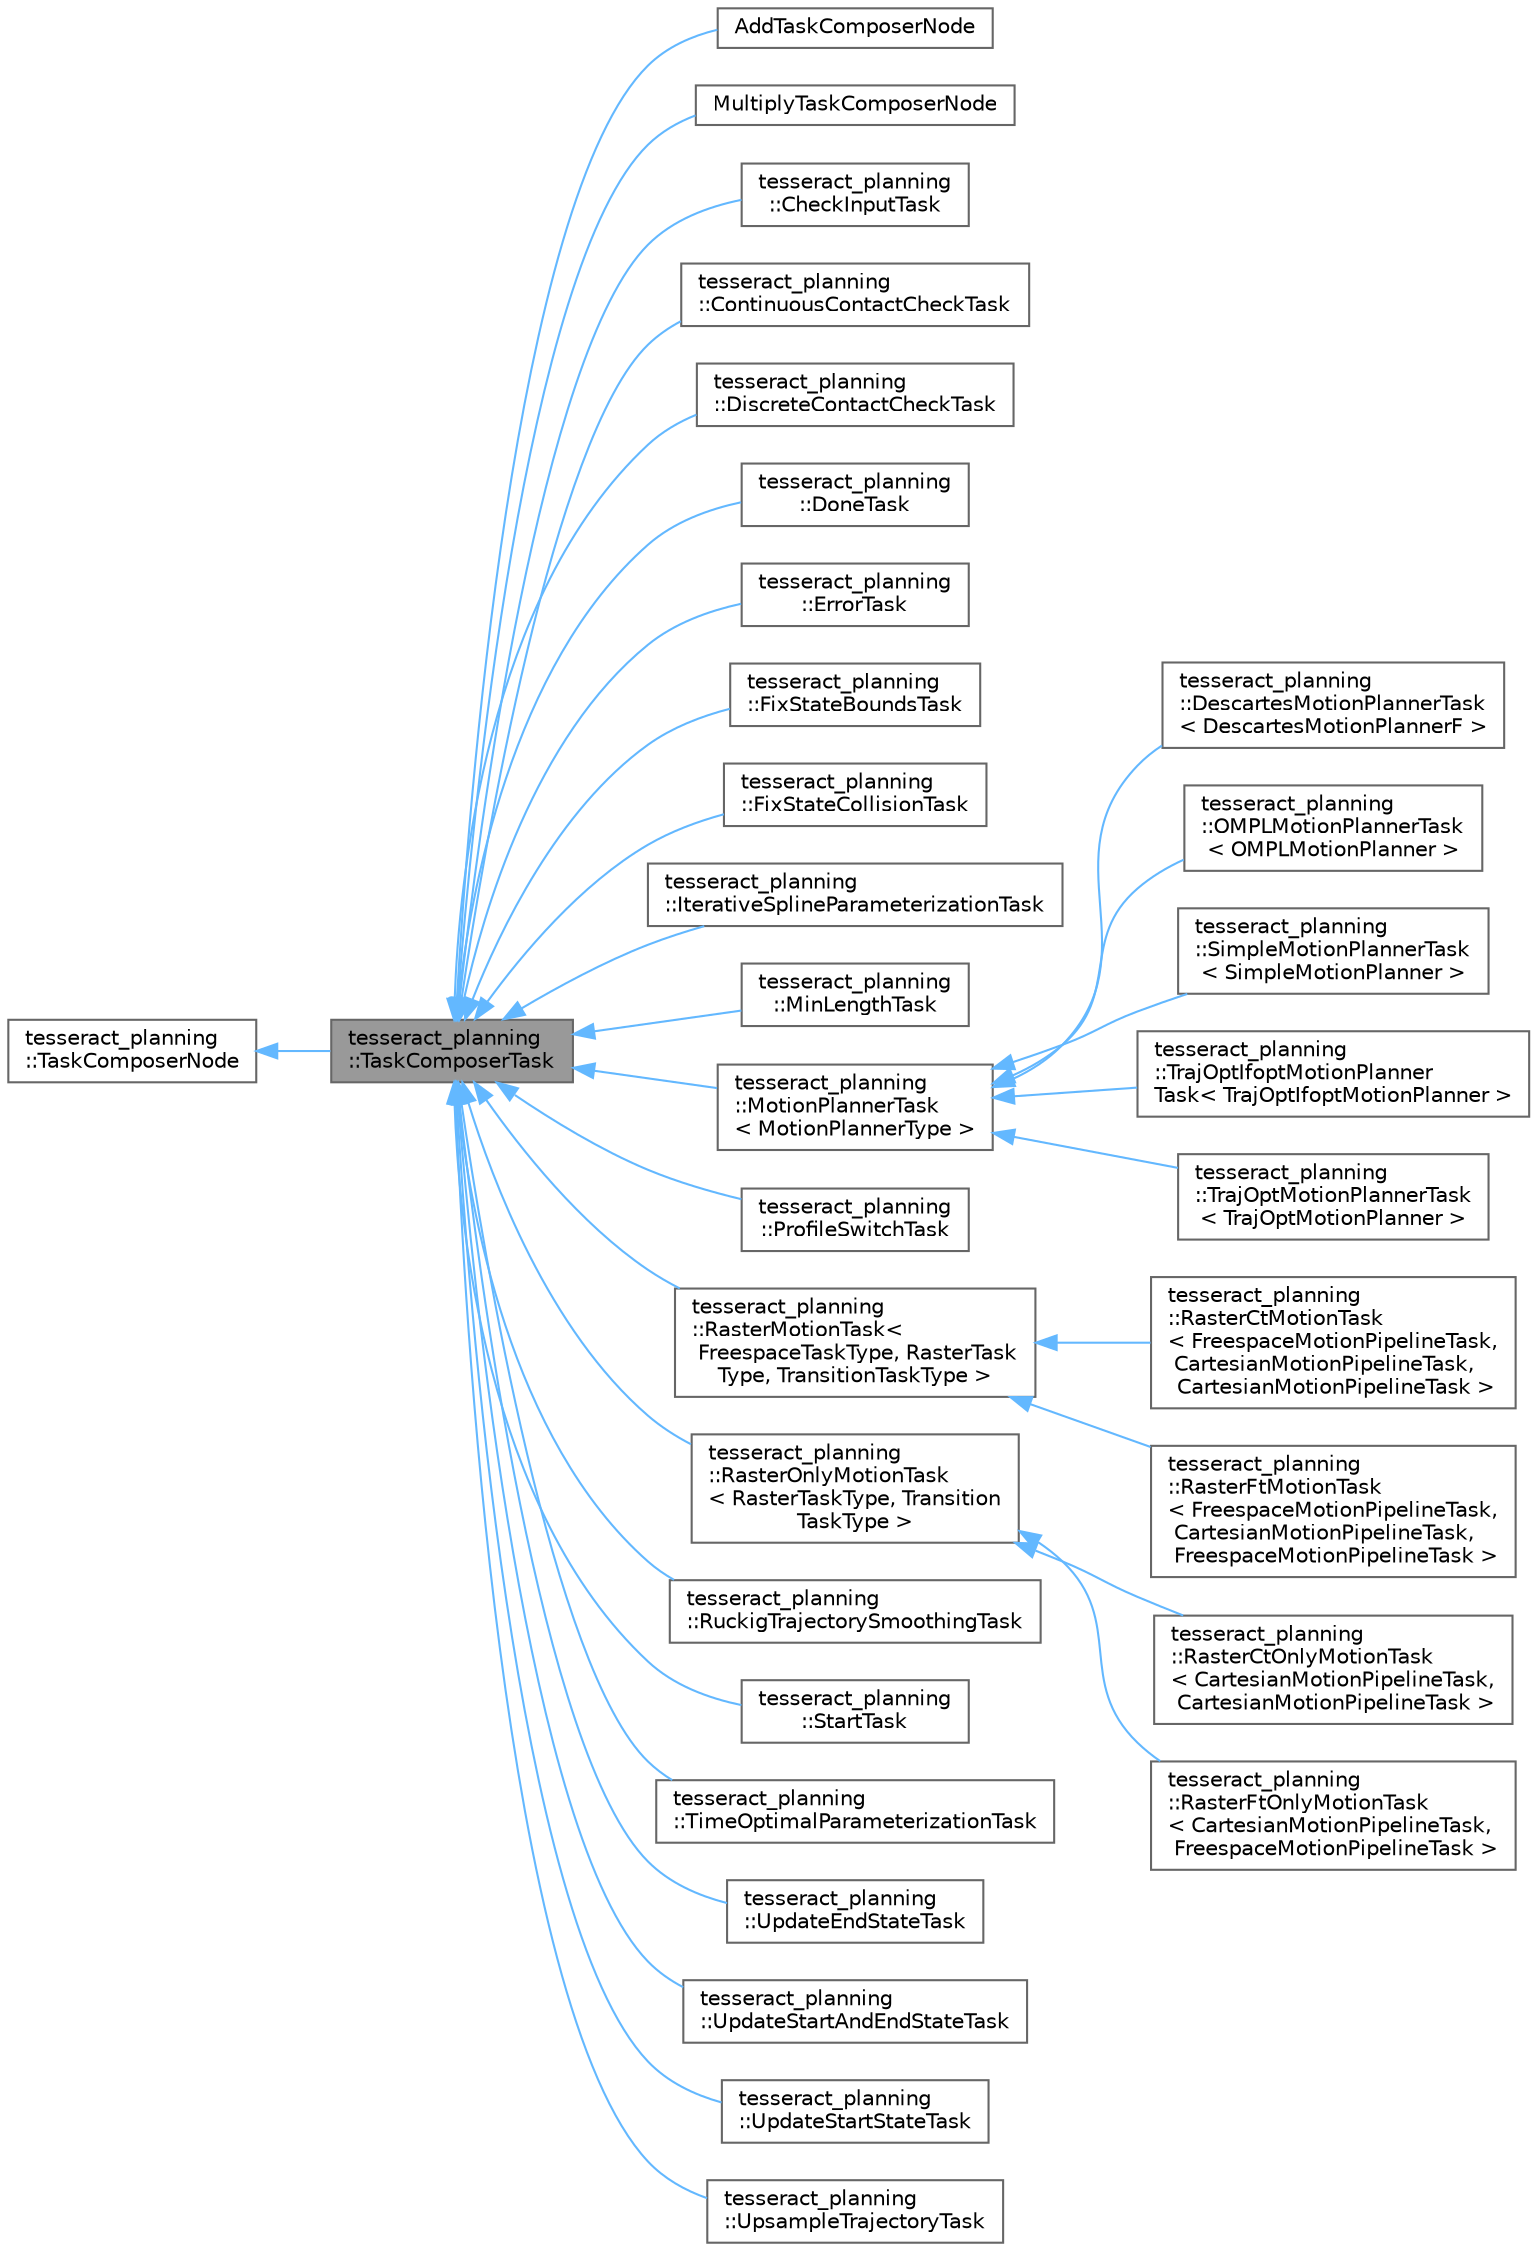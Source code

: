 digraph "tesseract_planning::TaskComposerTask"
{
 // LATEX_PDF_SIZE
  bgcolor="transparent";
  edge [fontname=Helvetica,fontsize=10,labelfontname=Helvetica,labelfontsize=10];
  node [fontname=Helvetica,fontsize=10,shape=box,height=0.2,width=0.4];
  rankdir="LR";
  Node1 [label="tesseract_planning\l::TaskComposerTask",height=0.2,width=0.4,color="gray40", fillcolor="grey60", style="filled", fontcolor="black",tooltip=" "];
  Node2 -> Node1 [dir="back",color="steelblue1",style="solid"];
  Node2 [label="tesseract_planning\l::TaskComposerNode",height=0.2,width=0.4,color="gray40", fillcolor="white", style="filled",URL="$de/d23/classtesseract__planning_1_1TaskComposerNode.html",tooltip="Represents a node the pipeline to be executed."];
  Node1 -> Node3 [dir="back",color="steelblue1",style="solid"];
  Node3 [label="AddTaskComposerNode",height=0.2,width=0.4,color="gray40", fillcolor="white", style="filled",URL="$d6/d85/classAddTaskComposerNode.html",tooltip=" "];
  Node1 -> Node4 [dir="back",color="steelblue1",style="solid"];
  Node4 [label="MultiplyTaskComposerNode",height=0.2,width=0.4,color="gray40", fillcolor="white", style="filled",URL="$d1/de8/classMultiplyTaskComposerNode.html",tooltip=" "];
  Node1 -> Node5 [dir="back",color="steelblue1",style="solid"];
  Node5 [label="tesseract_planning\l::CheckInputTask",height=0.2,width=0.4,color="gray40", fillcolor="white", style="filled",URL="$de/d24/classtesseract__planning_1_1CheckInputTask.html",tooltip=" "];
  Node1 -> Node6 [dir="back",color="steelblue1",style="solid"];
  Node6 [label="tesseract_planning\l::ContinuousContactCheckTask",height=0.2,width=0.4,color="gray40", fillcolor="white", style="filled",URL="$d0/dc5/classtesseract__planning_1_1ContinuousContactCheckTask.html",tooltip=" "];
  Node1 -> Node7 [dir="back",color="steelblue1",style="solid"];
  Node7 [label="tesseract_planning\l::DiscreteContactCheckTask",height=0.2,width=0.4,color="gray40", fillcolor="white", style="filled",URL="$d0/ddd/classtesseract__planning_1_1DiscreteContactCheckTask.html",tooltip=" "];
  Node1 -> Node8 [dir="back",color="steelblue1",style="solid"];
  Node8 [label="tesseract_planning\l::DoneTask",height=0.2,width=0.4,color="gray40", fillcolor="white", style="filled",URL="$da/da8/classtesseract__planning_1_1DoneTask.html",tooltip=" "];
  Node1 -> Node9 [dir="back",color="steelblue1",style="solid"];
  Node9 [label="tesseract_planning\l::ErrorTask",height=0.2,width=0.4,color="gray40", fillcolor="white", style="filled",URL="$d6/d3d/classtesseract__planning_1_1ErrorTask.html",tooltip=" "];
  Node1 -> Node10 [dir="back",color="steelblue1",style="solid"];
  Node10 [label="tesseract_planning\l::FixStateBoundsTask",height=0.2,width=0.4,color="gray40", fillcolor="white", style="filled",URL="$de/ddd/classtesseract__planning_1_1FixStateBoundsTask.html",tooltip="This task modifies the const input instructions in order to push waypoints that are outside of their ..."];
  Node1 -> Node11 [dir="back",color="steelblue1",style="solid"];
  Node11 [label="tesseract_planning\l::FixStateCollisionTask",height=0.2,width=0.4,color="gray40", fillcolor="white", style="filled",URL="$d9/dd2/classtesseract__planning_1_1FixStateCollisionTask.html",tooltip="This task modifies the const input instructions in order to push waypoints that are in collision out ..."];
  Node1 -> Node12 [dir="back",color="steelblue1",style="solid"];
  Node12 [label="tesseract_planning\l::IterativeSplineParameterizationTask",height=0.2,width=0.4,color="gray40", fillcolor="white", style="filled",URL="$de/d1a/classtesseract__planning_1_1IterativeSplineParameterizationTask.html",tooltip=" "];
  Node1 -> Node13 [dir="back",color="steelblue1",style="solid"];
  Node13 [label="tesseract_planning\l::MinLengthTask",height=0.2,width=0.4,color="gray40", fillcolor="white", style="filled",URL="$d2/d89/classtesseract__planning_1_1MinLengthTask.html",tooltip=" "];
  Node1 -> Node14 [dir="back",color="steelblue1",style="solid"];
  Node14 [label="tesseract_planning\l::MotionPlannerTask\l\< MotionPlannerType \>",height=0.2,width=0.4,color="gray40", fillcolor="white", style="filled",URL="$d0/d05/classtesseract__planning_1_1MotionPlannerTask.html",tooltip=" "];
  Node14 -> Node15 [dir="back",color="steelblue1",style="solid"];
  Node15 [label="tesseract_planning\l::DescartesMotionPlannerTask\l\< DescartesMotionPlannerF \>",height=0.2,width=0.4,color="gray40", fillcolor="white", style="filled",URL="$d1/d6c/classtesseract__planning_1_1DescartesMotionPlannerTask.html",tooltip=" "];
  Node14 -> Node16 [dir="back",color="steelblue1",style="solid"];
  Node16 [label="tesseract_planning\l::OMPLMotionPlannerTask\l\< OMPLMotionPlanner \>",height=0.2,width=0.4,color="gray40", fillcolor="white", style="filled",URL="$df/de8/classtesseract__planning_1_1OMPLMotionPlannerTask.html",tooltip=" "];
  Node14 -> Node17 [dir="back",color="steelblue1",style="solid"];
  Node17 [label="tesseract_planning\l::SimpleMotionPlannerTask\l\< SimpleMotionPlanner \>",height=0.2,width=0.4,color="gray40", fillcolor="white", style="filled",URL="$d1/d1f/classtesseract__planning_1_1SimpleMotionPlannerTask.html",tooltip=" "];
  Node14 -> Node18 [dir="back",color="steelblue1",style="solid"];
  Node18 [label="tesseract_planning\l::TrajOptIfoptMotionPlanner\lTask\< TrajOptIfoptMotionPlanner \>",height=0.2,width=0.4,color="gray40", fillcolor="white", style="filled",URL="$da/d5f/classtesseract__planning_1_1TrajOptIfoptMotionPlannerTask.html",tooltip=" "];
  Node14 -> Node19 [dir="back",color="steelblue1",style="solid"];
  Node19 [label="tesseract_planning\l::TrajOptMotionPlannerTask\l\< TrajOptMotionPlanner \>",height=0.2,width=0.4,color="gray40", fillcolor="white", style="filled",URL="$d1/d2f/classtesseract__planning_1_1TrajOptMotionPlannerTask.html",tooltip=" "];
  Node1 -> Node20 [dir="back",color="steelblue1",style="solid"];
  Node20 [label="tesseract_planning\l::ProfileSwitchTask",height=0.2,width=0.4,color="gray40", fillcolor="white", style="filled",URL="$d7/d83/classtesseract__planning_1_1ProfileSwitchTask.html",tooltip="This task simply returns a value specified in the composite profile. This can be used to switch execu..."];
  Node1 -> Node21 [dir="back",color="steelblue1",style="solid"];
  Node21 [label="tesseract_planning\l::RasterMotionTask\<\l FreespaceTaskType, RasterTask\lType, TransitionTaskType \>",height=0.2,width=0.4,color="gray40", fillcolor="white", style="filled",URL="$d2/d21/classtesseract__planning_1_1RasterMotionTask.html",tooltip="The RasterCtMotionTask class."];
  Node21 -> Node22 [dir="back",color="steelblue1",style="solid"];
  Node22 [label="tesseract_planning\l::RasterCtMotionTask\l\< FreespaceMotionPipelineTask,\l CartesianMotionPipelineTask,\l CartesianMotionPipelineTask \>",height=0.2,width=0.4,color="gray40", fillcolor="white", style="filled",URL="$dd/d32/classtesseract__planning_1_1RasterCtMotionTask.html",tooltip=" "];
  Node21 -> Node23 [dir="back",color="steelblue1",style="solid"];
  Node23 [label="tesseract_planning\l::RasterFtMotionTask\l\< FreespaceMotionPipelineTask,\l CartesianMotionPipelineTask,\l FreespaceMotionPipelineTask \>",height=0.2,width=0.4,color="gray40", fillcolor="white", style="filled",URL="$d2/d6f/classtesseract__planning_1_1RasterFtMotionTask.html",tooltip=" "];
  Node1 -> Node24 [dir="back",color="steelblue1",style="solid"];
  Node24 [label="tesseract_planning\l::RasterOnlyMotionTask\l\< RasterTaskType, Transition\lTaskType \>",height=0.2,width=0.4,color="gray40", fillcolor="white", style="filled",URL="$d1/d2b/classtesseract__planning_1_1RasterOnlyMotionTask.html",tooltip="The RasterCtOnlyMotionTask class."];
  Node24 -> Node25 [dir="back",color="steelblue1",style="solid"];
  Node25 [label="tesseract_planning\l::RasterCtOnlyMotionTask\l\< CartesianMotionPipelineTask,\l CartesianMotionPipelineTask \>",height=0.2,width=0.4,color="gray40", fillcolor="white", style="filled",URL="$d9/d1c/classtesseract__planning_1_1RasterCtOnlyMotionTask.html",tooltip=" "];
  Node24 -> Node26 [dir="back",color="steelblue1",style="solid"];
  Node26 [label="tesseract_planning\l::RasterFtOnlyMotionTask\l\< CartesianMotionPipelineTask,\l FreespaceMotionPipelineTask \>",height=0.2,width=0.4,color="gray40", fillcolor="white", style="filled",URL="$d3/db5/classtesseract__planning_1_1RasterFtOnlyMotionTask.html",tooltip=" "];
  Node1 -> Node27 [dir="back",color="steelblue1",style="solid"];
  Node27 [label="tesseract_planning\l::RuckigTrajectorySmoothingTask",height=0.2,width=0.4,color="gray40", fillcolor="white", style="filled",URL="$da/da7/classtesseract__planning_1_1RuckigTrajectorySmoothingTask.html",tooltip=" "];
  Node1 -> Node28 [dir="back",color="steelblue1",style="solid"];
  Node28 [label="tesseract_planning\l::StartTask",height=0.2,width=0.4,color="gray40", fillcolor="white", style="filled",URL="$d5/d24/classtesseract__planning_1_1StartTask.html",tooltip=" "];
  Node1 -> Node29 [dir="back",color="steelblue1",style="solid"];
  Node29 [label="tesseract_planning\l::TimeOptimalParameterizationTask",height=0.2,width=0.4,color="gray40", fillcolor="white", style="filled",URL="$de/d3e/classtesseract__planning_1_1TimeOptimalParameterizationTask.html",tooltip=" "];
  Node1 -> Node30 [dir="back",color="steelblue1",style="solid"];
  Node30 [label="tesseract_planning\l::UpdateEndStateTask",height=0.2,width=0.4,color="gray40", fillcolor="white", style="filled",URL="$d5/deb/classtesseract__planning_1_1UpdateEndStateTask.html",tooltip=" "];
  Node1 -> Node31 [dir="back",color="steelblue1",style="solid"];
  Node31 [label="tesseract_planning\l::UpdateStartAndEndStateTask",height=0.2,width=0.4,color="gray40", fillcolor="white", style="filled",URL="$d2/d5e/classtesseract__planning_1_1UpdateStartAndEndStateTask.html",tooltip=" "];
  Node1 -> Node32 [dir="back",color="steelblue1",style="solid"];
  Node32 [label="tesseract_planning\l::UpdateStartStateTask",height=0.2,width=0.4,color="gray40", fillcolor="white", style="filled",URL="$dd/d45/classtesseract__planning_1_1UpdateStartStateTask.html",tooltip=" "];
  Node1 -> Node33 [dir="back",color="steelblue1",style="solid"];
  Node33 [label="tesseract_planning\l::UpsampleTrajectoryTask",height=0.2,width=0.4,color="gray40", fillcolor="white", style="filled",URL="$de/d59/classtesseract__planning_1_1UpsampleTrajectoryTask.html",tooltip="This is used to upsample the results trajectory based on the longest valid segment length."];
}
